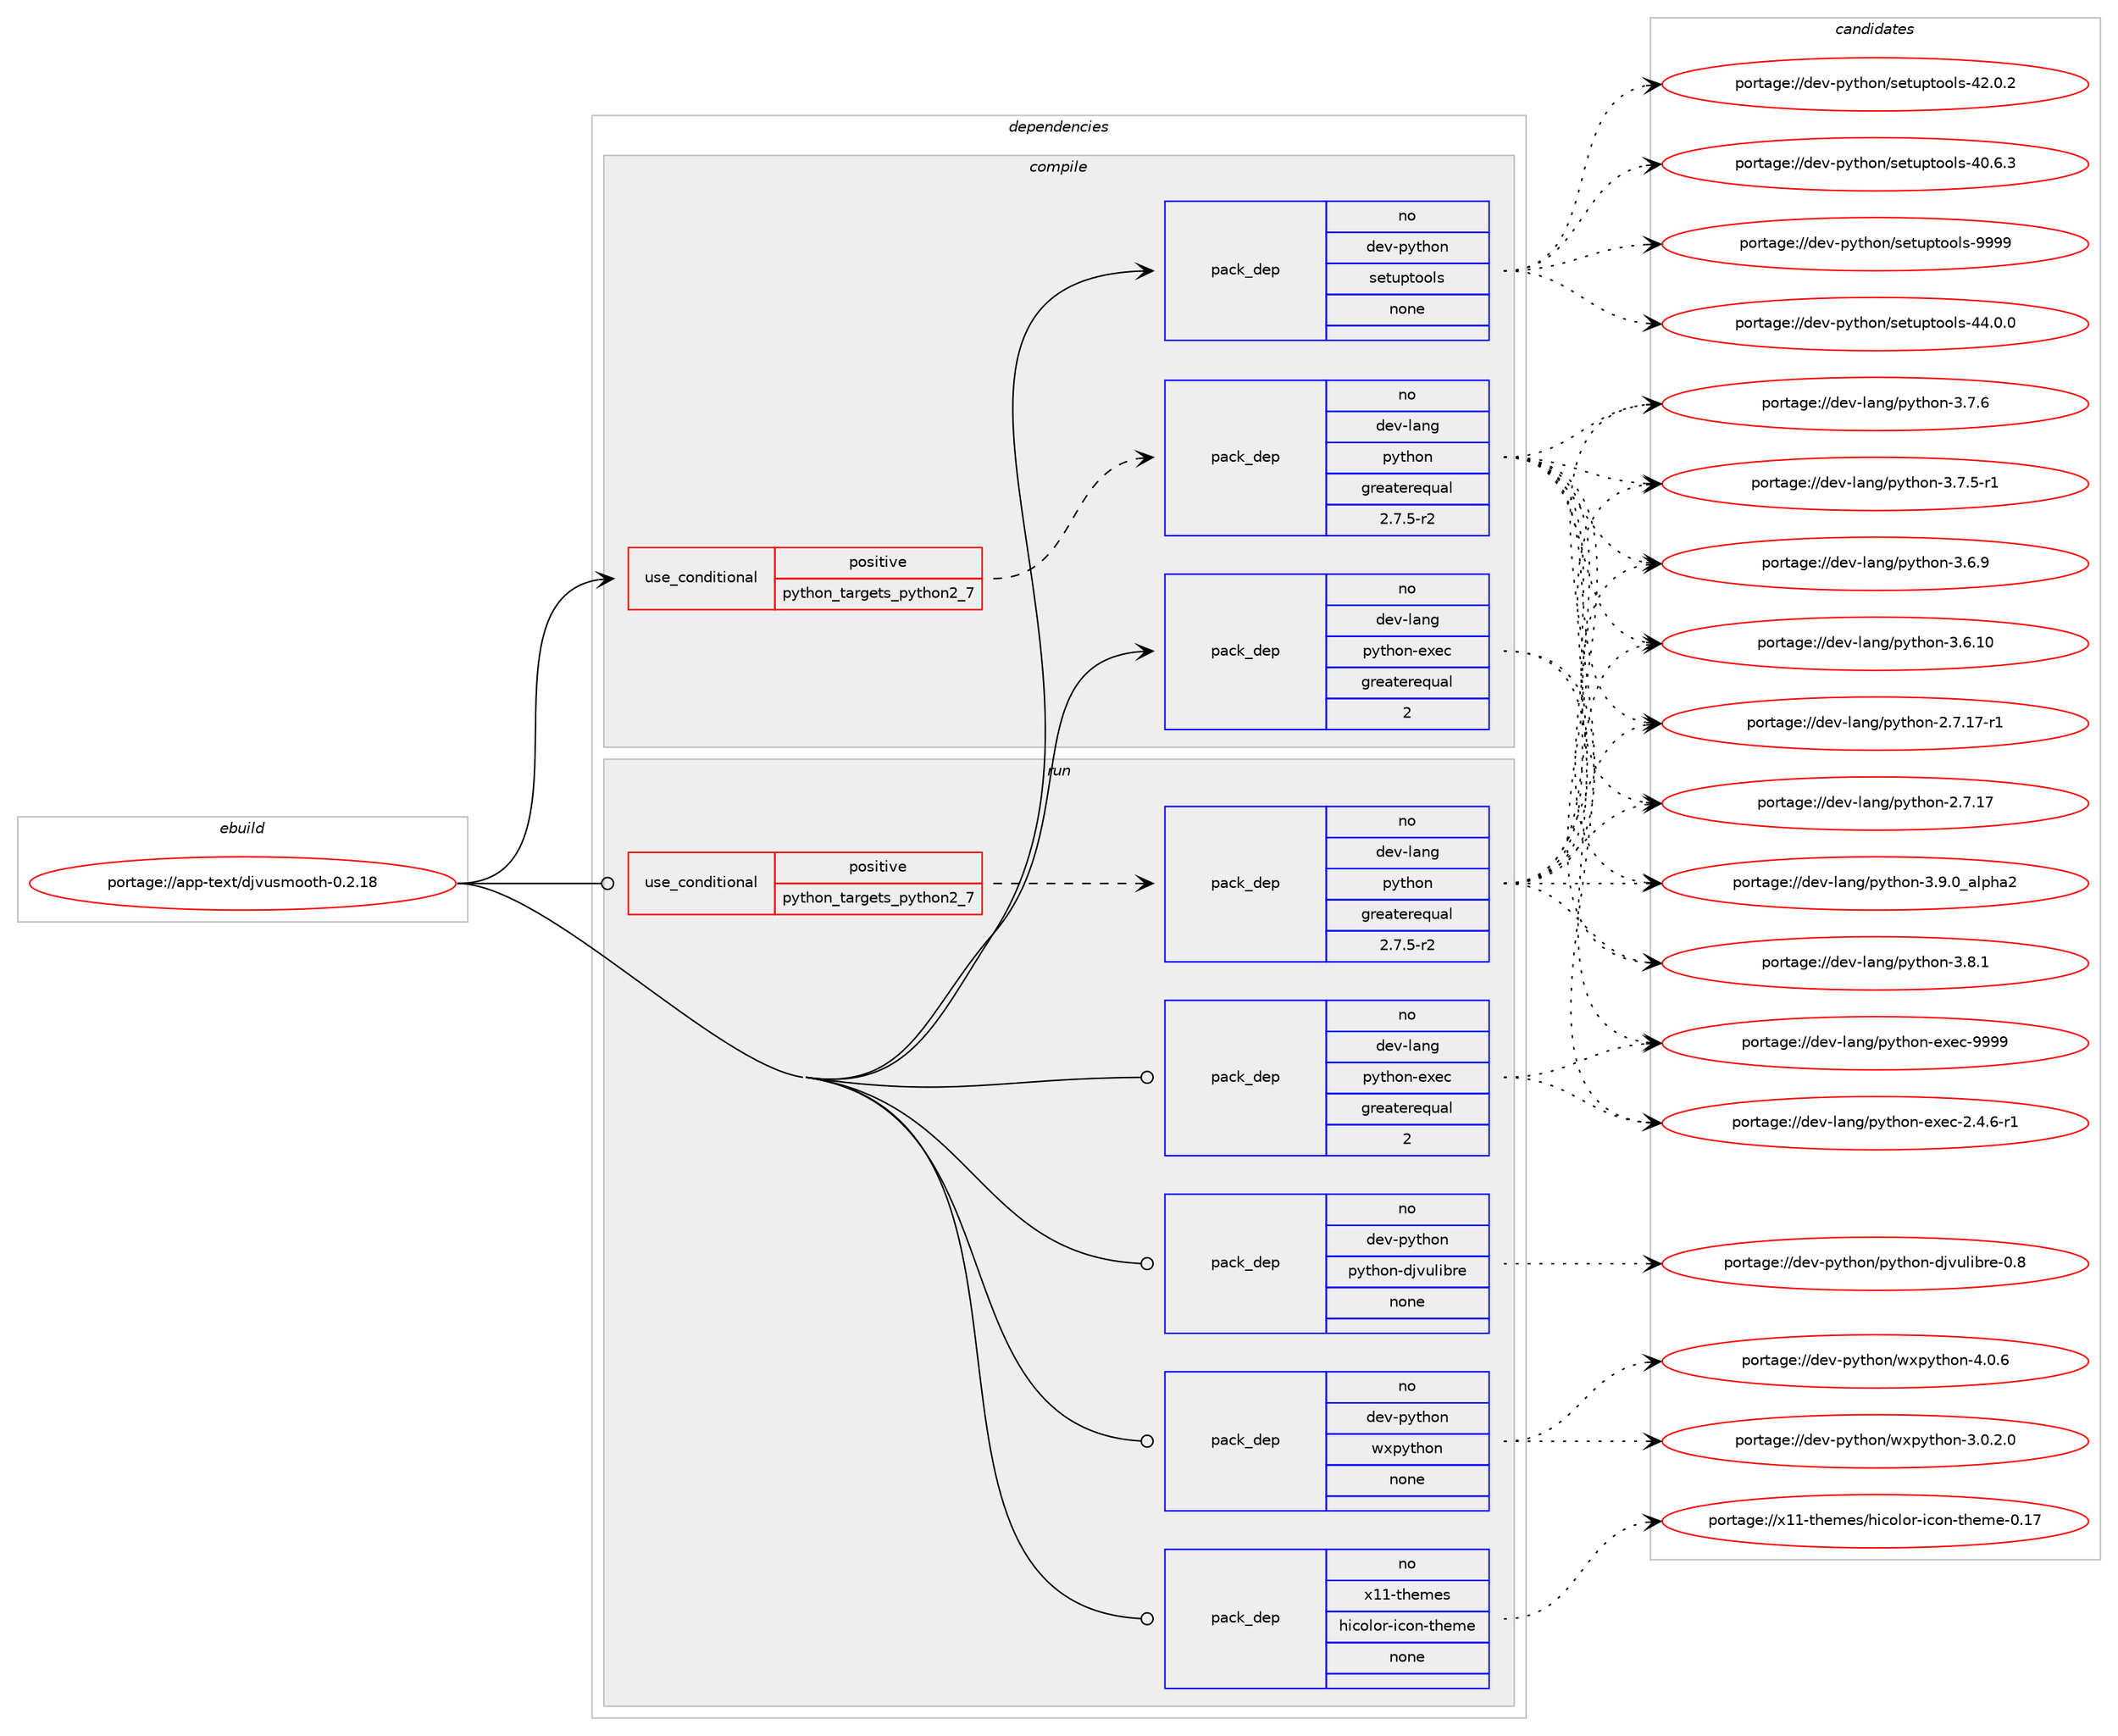 digraph prolog {

# *************
# Graph options
# *************

newrank=true;
concentrate=true;
compound=true;
graph [rankdir=LR,fontname=Helvetica,fontsize=10,ranksep=1.5];#, ranksep=2.5, nodesep=0.2];
edge  [arrowhead=vee];
node  [fontname=Helvetica,fontsize=10];

# **********
# The ebuild
# **********

subgraph cluster_leftcol {
color=gray;
rank=same;
label=<<i>ebuild</i>>;
id [label="portage://app-text/djvusmooth-0.2.18", color=red, width=4, href="../app-text/djvusmooth-0.2.18.svg"];
}

# ****************
# The dependencies
# ****************

subgraph cluster_midcol {
color=gray;
label=<<i>dependencies</i>>;
subgraph cluster_compile {
fillcolor="#eeeeee";
style=filled;
label=<<i>compile</i>>;
subgraph cond140504 {
dependency598337 [label=<<TABLE BORDER="0" CELLBORDER="1" CELLSPACING="0" CELLPADDING="4"><TR><TD ROWSPAN="3" CELLPADDING="10">use_conditional</TD></TR><TR><TD>positive</TD></TR><TR><TD>python_targets_python2_7</TD></TR></TABLE>>, shape=none, color=red];
subgraph pack449850 {
dependency598338 [label=<<TABLE BORDER="0" CELLBORDER="1" CELLSPACING="0" CELLPADDING="4" WIDTH="220"><TR><TD ROWSPAN="6" CELLPADDING="30">pack_dep</TD></TR><TR><TD WIDTH="110">no</TD></TR><TR><TD>dev-lang</TD></TR><TR><TD>python</TD></TR><TR><TD>greaterequal</TD></TR><TR><TD>2.7.5-r2</TD></TR></TABLE>>, shape=none, color=blue];
}
dependency598337:e -> dependency598338:w [weight=20,style="dashed",arrowhead="vee"];
}
id:e -> dependency598337:w [weight=20,style="solid",arrowhead="vee"];
subgraph pack449851 {
dependency598339 [label=<<TABLE BORDER="0" CELLBORDER="1" CELLSPACING="0" CELLPADDING="4" WIDTH="220"><TR><TD ROWSPAN="6" CELLPADDING="30">pack_dep</TD></TR><TR><TD WIDTH="110">no</TD></TR><TR><TD>dev-lang</TD></TR><TR><TD>python-exec</TD></TR><TR><TD>greaterequal</TD></TR><TR><TD>2</TD></TR></TABLE>>, shape=none, color=blue];
}
id:e -> dependency598339:w [weight=20,style="solid",arrowhead="vee"];
subgraph pack449852 {
dependency598340 [label=<<TABLE BORDER="0" CELLBORDER="1" CELLSPACING="0" CELLPADDING="4" WIDTH="220"><TR><TD ROWSPAN="6" CELLPADDING="30">pack_dep</TD></TR><TR><TD WIDTH="110">no</TD></TR><TR><TD>dev-python</TD></TR><TR><TD>setuptools</TD></TR><TR><TD>none</TD></TR><TR><TD></TD></TR></TABLE>>, shape=none, color=blue];
}
id:e -> dependency598340:w [weight=20,style="solid",arrowhead="vee"];
}
subgraph cluster_compileandrun {
fillcolor="#eeeeee";
style=filled;
label=<<i>compile and run</i>>;
}
subgraph cluster_run {
fillcolor="#eeeeee";
style=filled;
label=<<i>run</i>>;
subgraph cond140505 {
dependency598341 [label=<<TABLE BORDER="0" CELLBORDER="1" CELLSPACING="0" CELLPADDING="4"><TR><TD ROWSPAN="3" CELLPADDING="10">use_conditional</TD></TR><TR><TD>positive</TD></TR><TR><TD>python_targets_python2_7</TD></TR></TABLE>>, shape=none, color=red];
subgraph pack449853 {
dependency598342 [label=<<TABLE BORDER="0" CELLBORDER="1" CELLSPACING="0" CELLPADDING="4" WIDTH="220"><TR><TD ROWSPAN="6" CELLPADDING="30">pack_dep</TD></TR><TR><TD WIDTH="110">no</TD></TR><TR><TD>dev-lang</TD></TR><TR><TD>python</TD></TR><TR><TD>greaterequal</TD></TR><TR><TD>2.7.5-r2</TD></TR></TABLE>>, shape=none, color=blue];
}
dependency598341:e -> dependency598342:w [weight=20,style="dashed",arrowhead="vee"];
}
id:e -> dependency598341:w [weight=20,style="solid",arrowhead="odot"];
subgraph pack449854 {
dependency598343 [label=<<TABLE BORDER="0" CELLBORDER="1" CELLSPACING="0" CELLPADDING="4" WIDTH="220"><TR><TD ROWSPAN="6" CELLPADDING="30">pack_dep</TD></TR><TR><TD WIDTH="110">no</TD></TR><TR><TD>dev-lang</TD></TR><TR><TD>python-exec</TD></TR><TR><TD>greaterequal</TD></TR><TR><TD>2</TD></TR></TABLE>>, shape=none, color=blue];
}
id:e -> dependency598343:w [weight=20,style="solid",arrowhead="odot"];
subgraph pack449855 {
dependency598344 [label=<<TABLE BORDER="0" CELLBORDER="1" CELLSPACING="0" CELLPADDING="4" WIDTH="220"><TR><TD ROWSPAN="6" CELLPADDING="30">pack_dep</TD></TR><TR><TD WIDTH="110">no</TD></TR><TR><TD>dev-python</TD></TR><TR><TD>python-djvulibre</TD></TR><TR><TD>none</TD></TR><TR><TD></TD></TR></TABLE>>, shape=none, color=blue];
}
id:e -> dependency598344:w [weight=20,style="solid",arrowhead="odot"];
subgraph pack449856 {
dependency598345 [label=<<TABLE BORDER="0" CELLBORDER="1" CELLSPACING="0" CELLPADDING="4" WIDTH="220"><TR><TD ROWSPAN="6" CELLPADDING="30">pack_dep</TD></TR><TR><TD WIDTH="110">no</TD></TR><TR><TD>dev-python</TD></TR><TR><TD>wxpython</TD></TR><TR><TD>none</TD></TR><TR><TD></TD></TR></TABLE>>, shape=none, color=blue];
}
id:e -> dependency598345:w [weight=20,style="solid",arrowhead="odot"];
subgraph pack449857 {
dependency598346 [label=<<TABLE BORDER="0" CELLBORDER="1" CELLSPACING="0" CELLPADDING="4" WIDTH="220"><TR><TD ROWSPAN="6" CELLPADDING="30">pack_dep</TD></TR><TR><TD WIDTH="110">no</TD></TR><TR><TD>x11-themes</TD></TR><TR><TD>hicolor-icon-theme</TD></TR><TR><TD>none</TD></TR><TR><TD></TD></TR></TABLE>>, shape=none, color=blue];
}
id:e -> dependency598346:w [weight=20,style="solid",arrowhead="odot"];
}
}

# **************
# The candidates
# **************

subgraph cluster_choices {
rank=same;
color=gray;
label=<<i>candidates</i>>;

subgraph choice449850 {
color=black;
nodesep=1;
choice10010111845108971101034711212111610411111045514657464895971081121049750 [label="portage://dev-lang/python-3.9.0_alpha2", color=red, width=4,href="../dev-lang/python-3.9.0_alpha2.svg"];
choice100101118451089711010347112121116104111110455146564649 [label="portage://dev-lang/python-3.8.1", color=red, width=4,href="../dev-lang/python-3.8.1.svg"];
choice100101118451089711010347112121116104111110455146554654 [label="portage://dev-lang/python-3.7.6", color=red, width=4,href="../dev-lang/python-3.7.6.svg"];
choice1001011184510897110103471121211161041111104551465546534511449 [label="portage://dev-lang/python-3.7.5-r1", color=red, width=4,href="../dev-lang/python-3.7.5-r1.svg"];
choice100101118451089711010347112121116104111110455146544657 [label="portage://dev-lang/python-3.6.9", color=red, width=4,href="../dev-lang/python-3.6.9.svg"];
choice10010111845108971101034711212111610411111045514654464948 [label="portage://dev-lang/python-3.6.10", color=red, width=4,href="../dev-lang/python-3.6.10.svg"];
choice100101118451089711010347112121116104111110455046554649554511449 [label="portage://dev-lang/python-2.7.17-r1", color=red, width=4,href="../dev-lang/python-2.7.17-r1.svg"];
choice10010111845108971101034711212111610411111045504655464955 [label="portage://dev-lang/python-2.7.17", color=red, width=4,href="../dev-lang/python-2.7.17.svg"];
dependency598338:e -> choice10010111845108971101034711212111610411111045514657464895971081121049750:w [style=dotted,weight="100"];
dependency598338:e -> choice100101118451089711010347112121116104111110455146564649:w [style=dotted,weight="100"];
dependency598338:e -> choice100101118451089711010347112121116104111110455146554654:w [style=dotted,weight="100"];
dependency598338:e -> choice1001011184510897110103471121211161041111104551465546534511449:w [style=dotted,weight="100"];
dependency598338:e -> choice100101118451089711010347112121116104111110455146544657:w [style=dotted,weight="100"];
dependency598338:e -> choice10010111845108971101034711212111610411111045514654464948:w [style=dotted,weight="100"];
dependency598338:e -> choice100101118451089711010347112121116104111110455046554649554511449:w [style=dotted,weight="100"];
dependency598338:e -> choice10010111845108971101034711212111610411111045504655464955:w [style=dotted,weight="100"];
}
subgraph choice449851 {
color=black;
nodesep=1;
choice10010111845108971101034711212111610411111045101120101994557575757 [label="portage://dev-lang/python-exec-9999", color=red, width=4,href="../dev-lang/python-exec-9999.svg"];
choice10010111845108971101034711212111610411111045101120101994550465246544511449 [label="portage://dev-lang/python-exec-2.4.6-r1", color=red, width=4,href="../dev-lang/python-exec-2.4.6-r1.svg"];
dependency598339:e -> choice10010111845108971101034711212111610411111045101120101994557575757:w [style=dotted,weight="100"];
dependency598339:e -> choice10010111845108971101034711212111610411111045101120101994550465246544511449:w [style=dotted,weight="100"];
}
subgraph choice449852 {
color=black;
nodesep=1;
choice10010111845112121116104111110471151011161171121161111111081154557575757 [label="portage://dev-python/setuptools-9999", color=red, width=4,href="../dev-python/setuptools-9999.svg"];
choice100101118451121211161041111104711510111611711211611111110811545525246484648 [label="portage://dev-python/setuptools-44.0.0", color=red, width=4,href="../dev-python/setuptools-44.0.0.svg"];
choice100101118451121211161041111104711510111611711211611111110811545525046484650 [label="portage://dev-python/setuptools-42.0.2", color=red, width=4,href="../dev-python/setuptools-42.0.2.svg"];
choice100101118451121211161041111104711510111611711211611111110811545524846544651 [label="portage://dev-python/setuptools-40.6.3", color=red, width=4,href="../dev-python/setuptools-40.6.3.svg"];
dependency598340:e -> choice10010111845112121116104111110471151011161171121161111111081154557575757:w [style=dotted,weight="100"];
dependency598340:e -> choice100101118451121211161041111104711510111611711211611111110811545525246484648:w [style=dotted,weight="100"];
dependency598340:e -> choice100101118451121211161041111104711510111611711211611111110811545525046484650:w [style=dotted,weight="100"];
dependency598340:e -> choice100101118451121211161041111104711510111611711211611111110811545524846544651:w [style=dotted,weight="100"];
}
subgraph choice449853 {
color=black;
nodesep=1;
choice10010111845108971101034711212111610411111045514657464895971081121049750 [label="portage://dev-lang/python-3.9.0_alpha2", color=red, width=4,href="../dev-lang/python-3.9.0_alpha2.svg"];
choice100101118451089711010347112121116104111110455146564649 [label="portage://dev-lang/python-3.8.1", color=red, width=4,href="../dev-lang/python-3.8.1.svg"];
choice100101118451089711010347112121116104111110455146554654 [label="portage://dev-lang/python-3.7.6", color=red, width=4,href="../dev-lang/python-3.7.6.svg"];
choice1001011184510897110103471121211161041111104551465546534511449 [label="portage://dev-lang/python-3.7.5-r1", color=red, width=4,href="../dev-lang/python-3.7.5-r1.svg"];
choice100101118451089711010347112121116104111110455146544657 [label="portage://dev-lang/python-3.6.9", color=red, width=4,href="../dev-lang/python-3.6.9.svg"];
choice10010111845108971101034711212111610411111045514654464948 [label="portage://dev-lang/python-3.6.10", color=red, width=4,href="../dev-lang/python-3.6.10.svg"];
choice100101118451089711010347112121116104111110455046554649554511449 [label="portage://dev-lang/python-2.7.17-r1", color=red, width=4,href="../dev-lang/python-2.7.17-r1.svg"];
choice10010111845108971101034711212111610411111045504655464955 [label="portage://dev-lang/python-2.7.17", color=red, width=4,href="../dev-lang/python-2.7.17.svg"];
dependency598342:e -> choice10010111845108971101034711212111610411111045514657464895971081121049750:w [style=dotted,weight="100"];
dependency598342:e -> choice100101118451089711010347112121116104111110455146564649:w [style=dotted,weight="100"];
dependency598342:e -> choice100101118451089711010347112121116104111110455146554654:w [style=dotted,weight="100"];
dependency598342:e -> choice1001011184510897110103471121211161041111104551465546534511449:w [style=dotted,weight="100"];
dependency598342:e -> choice100101118451089711010347112121116104111110455146544657:w [style=dotted,weight="100"];
dependency598342:e -> choice10010111845108971101034711212111610411111045514654464948:w [style=dotted,weight="100"];
dependency598342:e -> choice100101118451089711010347112121116104111110455046554649554511449:w [style=dotted,weight="100"];
dependency598342:e -> choice10010111845108971101034711212111610411111045504655464955:w [style=dotted,weight="100"];
}
subgraph choice449854 {
color=black;
nodesep=1;
choice10010111845108971101034711212111610411111045101120101994557575757 [label="portage://dev-lang/python-exec-9999", color=red, width=4,href="../dev-lang/python-exec-9999.svg"];
choice10010111845108971101034711212111610411111045101120101994550465246544511449 [label="portage://dev-lang/python-exec-2.4.6-r1", color=red, width=4,href="../dev-lang/python-exec-2.4.6-r1.svg"];
dependency598343:e -> choice10010111845108971101034711212111610411111045101120101994557575757:w [style=dotted,weight="100"];
dependency598343:e -> choice10010111845108971101034711212111610411111045101120101994550465246544511449:w [style=dotted,weight="100"];
}
subgraph choice449855 {
color=black;
nodesep=1;
choice1001011184511212111610411111047112121116104111110451001061181171081059811410145484656 [label="portage://dev-python/python-djvulibre-0.8", color=red, width=4,href="../dev-python/python-djvulibre-0.8.svg"];
dependency598344:e -> choice1001011184511212111610411111047112121116104111110451001061181171081059811410145484656:w [style=dotted,weight="100"];
}
subgraph choice449856 {
color=black;
nodesep=1;
choice1001011184511212111610411111047119120112121116104111110455246484654 [label="portage://dev-python/wxpython-4.0.6", color=red, width=4,href="../dev-python/wxpython-4.0.6.svg"];
choice10010111845112121116104111110471191201121211161041111104551464846504648 [label="portage://dev-python/wxpython-3.0.2.0", color=red, width=4,href="../dev-python/wxpython-3.0.2.0.svg"];
dependency598345:e -> choice1001011184511212111610411111047119120112121116104111110455246484654:w [style=dotted,weight="100"];
dependency598345:e -> choice10010111845112121116104111110471191201121211161041111104551464846504648:w [style=dotted,weight="100"];
}
subgraph choice449857 {
color=black;
nodesep=1;
choice12049494511610410110910111547104105991111081111144510599111110451161041011091014548464955 [label="portage://x11-themes/hicolor-icon-theme-0.17", color=red, width=4,href="../x11-themes/hicolor-icon-theme-0.17.svg"];
dependency598346:e -> choice12049494511610410110910111547104105991111081111144510599111110451161041011091014548464955:w [style=dotted,weight="100"];
}
}

}
